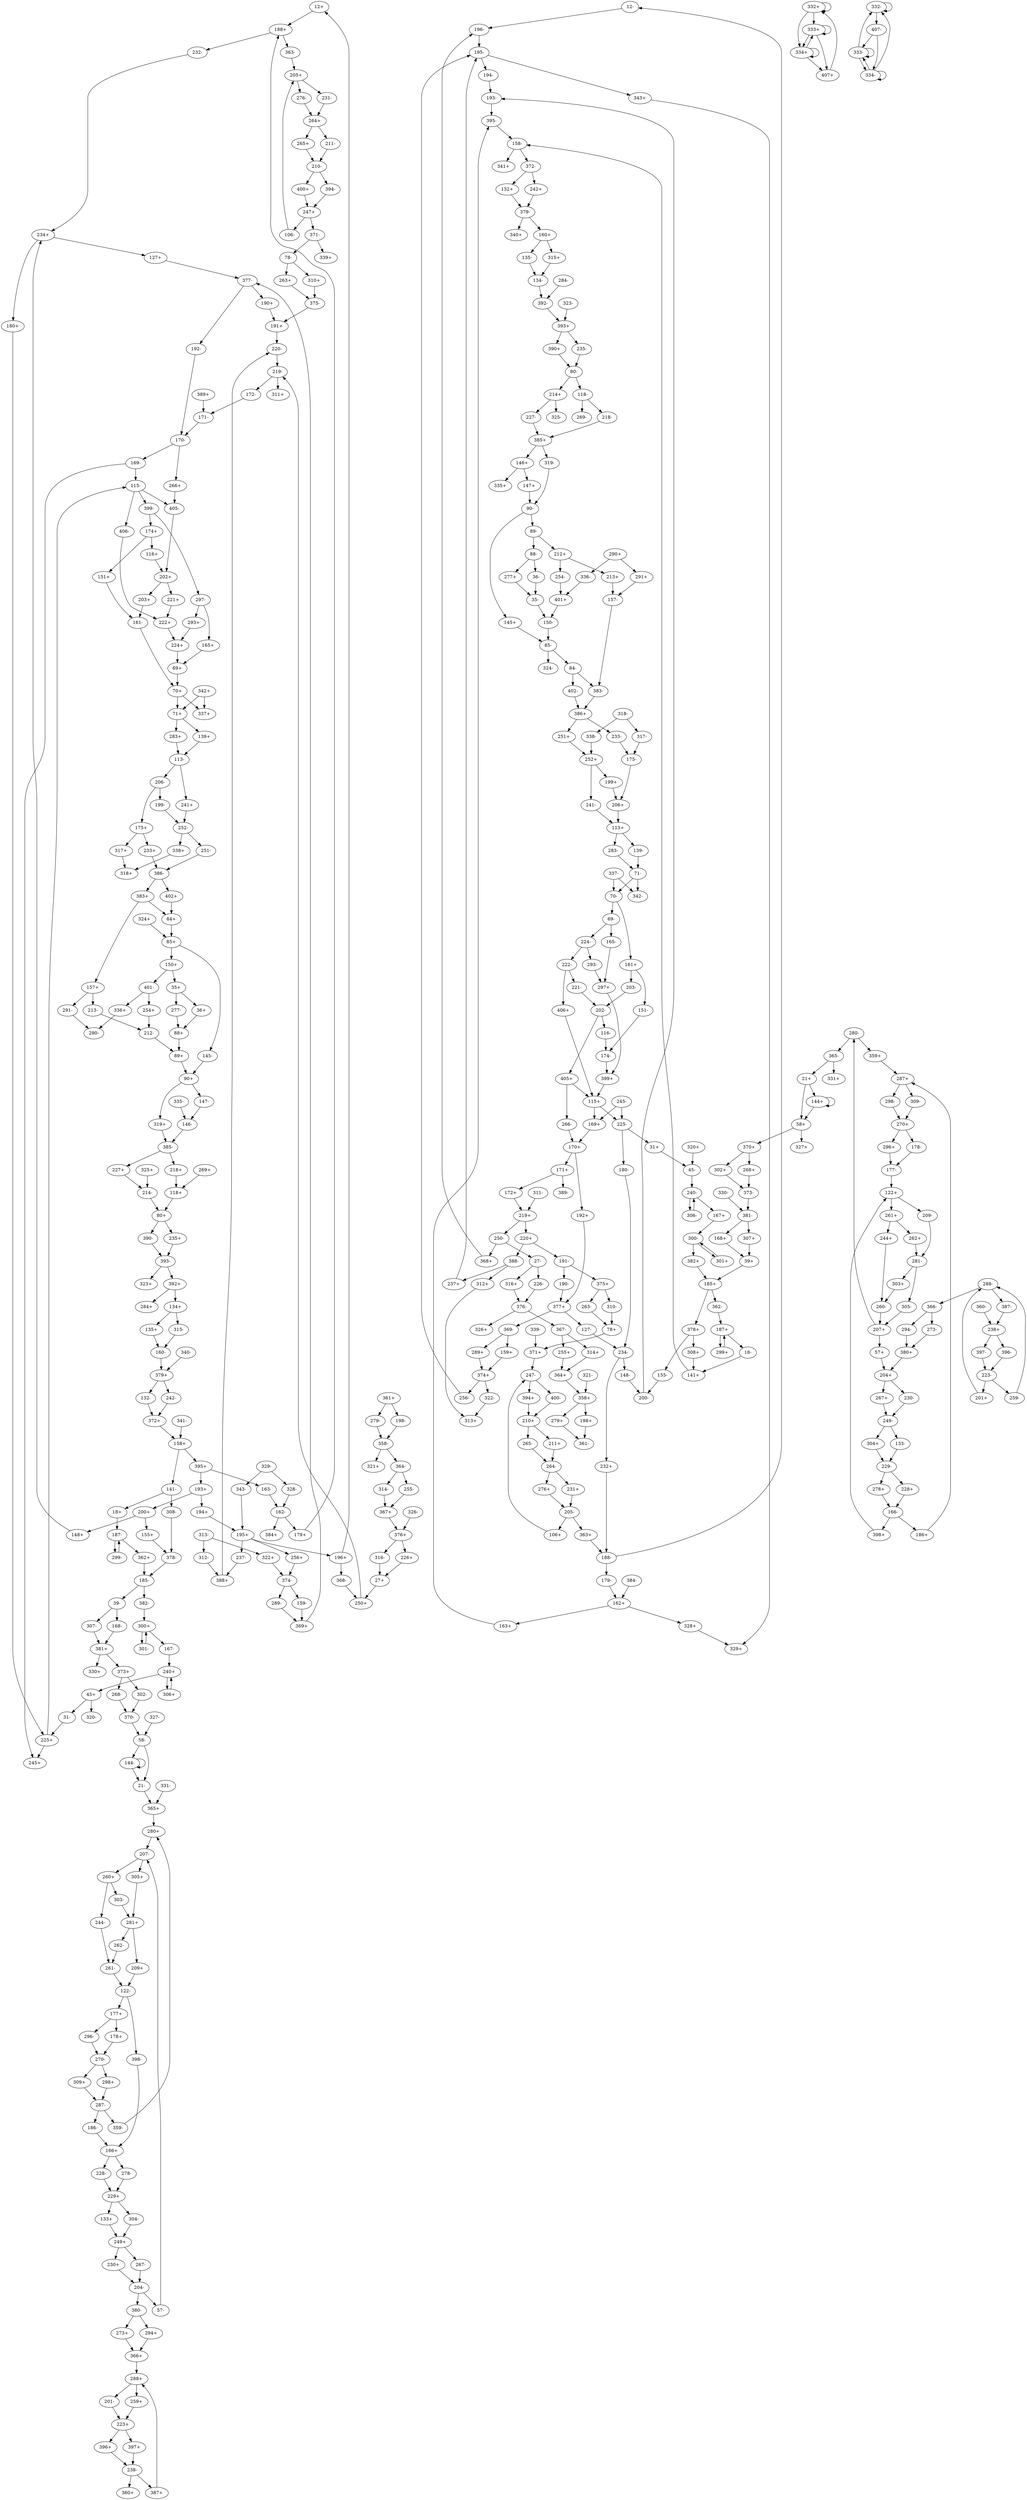 digraph adj {
graph [k=96]
edge [d=-95]
"12+" [l=21514 C=1266502]
"12-" [l=21514 C=1266502]
"18+" [l=40228 C=1728838]
"18-" [l=40228 C=1728838]
"21+" [l=79427 C=3380368]
"21-" [l=79427 C=3380368]
"27+" [l=26540 C=1799452]
"27-" [l=26540 C=1799452]
"31+" [l=14467 C=687254]
"31-" [l=14467 C=687254]
"35+" [l=133 C=4060]
"35-" [l=133 C=4060]
"36+" [l=191 C=9031]
"36-" [l=191 C=9031]
"39+" [l=44740 C=1947551]
"39-" [l=44740 C=1947551]
"45+" [l=99349 C=4364195]
"45-" [l=99349 C=4364195]
"57+" [l=13005 C=451438]
"57-" [l=13005 C=451438]
"58+" [l=7363 C=287614]
"58-" [l=7363 C=287614]
"69+" [l=160 C=16404]
"69-" [l=160 C=16404]
"70+" [l=110 C=3825]
"70-" [l=110 C=3825]
"71+" [l=183 C=22440]
"71-" [l=183 C=22440]
"78+" [l=543 C=36263]
"78-" [l=543 C=36263]
"80+" [l=225 C=33150]
"80-" [l=225 C=33150]
"84+" [l=110 C=3825]
"84-" [l=110 C=3825]
"85+" [l=126 C=7905]
"85-" [l=126 C=7905]
"88+" [l=127 C=4040]
"88-" [l=127 C=4040]
"89+" [l=97 C=510]
"89-" [l=97 C=510]
"90+" [l=149 C=13770]
"90-" [l=149 C=13770]
"106+" [l=9719 C=437039]
"106-" [l=9719 C=437039]
"113+" [l=536 C=112455]
"113-" [l=536 C=112455]
"115+" [l=173 C=19890]
"115-" [l=173 C=19890]
"116+" [l=157 C=8686]
"116-" [l=157 C=8686]
"118+" [l=188 C=23715]
"118-" [l=188 C=23715]
"122+" [l=212 C=12080]
"122-" [l=212 C=12080]
"127+" [l=271 C=22762]
"127-" [l=271 C=22762]
"132+" [l=191 C=24480]
"132-" [l=191 C=24480]
"133+" [l=191 C=1987]
"133-" [l=191 C=1987]
"134+" [l=200 C=26775]
"134-" [l=200 C=26775]
"135+" [l=191 C=24480]
"135-" [l=191 C=24480]
"139+" [l=191 C=24480]
"139-" [l=191 C=24480]
"141+" [l=740 C=32867]
"141-" [l=740 C=32867]
"144+" [l=2205 C=121982]
"144-" [l=2205 C=121982]
"145+" [l=385 C=44959]
"145-" [l=385 C=44959]
"146+" [l=139 C=11220]
"146-" [l=139 C=11220]
"147+" [l=147 C=13260]
"147-" [l=147 C=13260]
"148+" [l=834 C=118325]
"148-" [l=834 C=118325]
"150+" [l=101 C=1530]
"150-" [l=101 C=1530]
"151+" [l=191 C=5858]
"151-" [l=191 C=5858]
"155+" [l=198 C=5190]
"155-" [l=198 C=5190]
"157+" [l=189 C=13857]
"157-" [l=189 C=13857]
"158+" [l=96 C=255]
"158-" [l=96 C=255]
"159+" [l=191 C=421]
"159-" [l=191 C=421]
"160+" [l=117 C=5610]
"160-" [l=117 C=5610]
"161+" [l=161 C=13999]
"161-" [l=161 C=13999]
"162+" [l=101 C=1338]
"162-" [l=101 C=1338]
"163+" [l=97 C=428]
"163-" [l=97 C=428]
"165+" [l=191 C=5063]
"165-" [l=191 C=5063]
"166+" [l=161 C=5296]
"166-" [l=161 C=5296]
"167+" [l=1464 C=28918]
"167-" [l=1464 C=28918]
"168+" [l=181 C=6154]
"168-" [l=181 C=6154]
"169+" [l=113 C=4590]
"169-" [l=113 C=4590]
"170+" [l=134 C=9945]
"170-" [l=134 C=9945]
"171+" [l=96 C=255]
"171-" [l=96 C=255]
"172+" [l=108 C=3315]
"172-" [l=108 C=3315]
"174+" [l=117 C=5042]
"174-" [l=117 C=5042]
"175+" [l=183 C=13862]
"175-" [l=183 C=13862]
"177+" [l=96 C=57]
"177-" [l=96 C=57]
"178+" [l=191 C=3018]
"178-" [l=191 C=3018]
"179+" [l=201 C=7103]
"179-" [l=201 C=7103]
"180+" [l=341 C=11297]
"180-" [l=341 C=11297]
"185+" [l=147 C=4418]
"185-" [l=147 C=4418]
"186+" [l=1013 C=19687]
"186-" [l=1013 C=19687]
"187+" [l=118 C=609]
"187-" [l=118 C=609]
"188+" [l=159 C=9564]
"188-" [l=159 C=9564]
"190+" [l=153 C=8699]
"190-" [l=153 C=8699]
"191+" [l=96 C=236]
"191-" [l=96 C=236]
"192+" [l=189 C=7636]
"192-" [l=189 C=7636]
"193+" [l=96 C=255]
"193-" [l=96 C=255]
"194+" [l=96 C=255]
"194-" [l=96 C=255]
"195+" [l=96 C=255]
"195-" [l=96 C=255]
"196+" [l=96 C=203]
"196-" [l=96 C=203]
"198+" [l=184 C=5937]
"198-" [l=184 C=5937]
"199+" [l=181 C=20311]
"199-" [l=181 C=20311]
"200+" [l=98 C=716]
"200-" [l=98 C=716]
"201+" [l=275 C=3989]
"201-" [l=275 C=3989]
"202+" [l=99 C=975]
"202-" [l=99 C=975]
"203+" [l=125 C=4316]
"203-" [l=125 C=4316]
"204+" [l=140 C=2997]
"204-" [l=140 C=2997]
"205+" [l=134 C=3998]
"205-" [l=134 C=3998]
"206+" [l=105 C=2550]
"206-" [l=105 C=2550]
"207+" [l=152 C=4445]
"207-" [l=152 C=4445]
"209+" [l=206 C=3702]
"209-" [l=206 C=3702]
"210+" [l=157 C=3580]
"210-" [l=157 C=3580]
"211+" [l=191 C=3542]
"211-" [l=191 C=3542]
"212+" [l=159 C=16320]
"212-" [l=159 C=16320]
"213+" [l=97 C=456]
"213-" [l=97 C=456]
"214+" [l=188 C=12929]
"214-" [l=188 C=12929]
"218+" [l=98 C=765]
"218-" [l=98 C=765]
"219+" [l=110 C=3825]
"219-" [l=110 C=3825]
"220+" [l=100 C=1275]
"220-" [l=100 C=1275]
"221+" [l=96 C=104]
"221-" [l=96 C=104]
"222+" [l=102 C=980]
"222-" [l=102 C=980]
"223+" [l=146 C=1961]
"223-" [l=146 C=1961]
"224+" [l=118 C=5364]
"224-" [l=118 C=5364]
"225+" [l=186 C=10368]
"225-" [l=186 C=10368]
"226+" [l=191 C=6029]
"226-" [l=191 C=6029]
"227+" [l=98 C=371]
"227-" [l=98 C=371]
"228+" [l=215 C=2447]
"228-" [l=215 C=2447]
"229+" [l=146 C=1981]
"229-" [l=146 C=1981]
"230+" [l=419 C=8815]
"230-" [l=419 C=8815]
"231+" [l=191 C=3406]
"231-" [l=191 C=3406]
"232+" [l=600 C=33530]
"232-" [l=600 C=33530]
"233+" [l=103 C=1870]
"233-" [l=103 C=1870]
"234+" [l=171 C=15671]
"234-" [l=171 C=15671]
"235+" [l=191 C=12386]
"235-" [l=191 C=12386]
"237+" [l=100 C=411]
"237-" [l=100 C=411]
"238+" [l=161 C=4246]
"238-" [l=161 C=4246]
"240+" [l=271 C=8761]
"240-" [l=271 C=8761]
"241+" [l=191 C=4302]
"241-" [l=191 C=4302]
"242+" [l=191 C=4222]
"242-" [l=191 C=4222]
"244+" [l=354 C=7348]
"244-" [l=354 C=7348]
"245+" [l=129 C=87]
"245-" [l=129 C=87]
"247+" [l=244 C=9527]
"247-" [l=244 C=9527]
"249+" [l=203 C=5455]
"249-" [l=203 C=5455]
"250+" [l=100 C=849]
"250-" [l=100 C=849]
"251+" [l=103 C=2040]
"251-" [l=103 C=2040]
"252+" [l=97 C=510]
"252-" [l=97 C=510]
"254+" [l=97 C=510]
"254-" [l=97 C=510]
"255+" [l=181 C=6478]
"255-" [l=181 C=6478]
"256+" [l=100 C=679]
"256-" [l=100 C=679]
"259+" [l=275 C=3995]
"259-" [l=275 C=3995]
"260+" [l=127 C=2028]
"260-" [l=127 C=2028]
"261+" [l=110 C=812]
"261-" [l=110 C=812]
"262+" [l=191 C=2860]
"262-" [l=191 C=2860]
"263+" [l=191 C=4636]
"263-" [l=191 C=4636]
"264+" [l=144 C=4176]
"264-" [l=144 C=4176]
"265+" [l=191 C=2762]
"265-" [l=191 C=2762]
"266+" [l=191 C=5157]
"266-" [l=191 C=5157]
"267+" [l=419 C=9385]
"267-" [l=419 C=9385]
"268+" [l=180 C=3511]
"268-" [l=180 C=3511]
"269+" [l=98 C=22]
"269-" [l=98 C=22]
"270+" [l=136 C=3147]
"270-" [l=136 C=3147]
"273+" [l=183 C=814]
"273-" [l=183 C=814]
"276+" [l=191 C=2720]
"276-" [l=191 C=2720]
"277+" [l=191 C=8744]
"277-" [l=191 C=8744]
"278+" [l=215 C=3518]
"278-" [l=215 C=3518]
"279+" [l=185 C=374]
"279-" [l=185 C=374]
"280+" [l=101 C=321]
"280-" [l=101 C=321]
"281+" [l=134 C=2994]
"281-" [l=134 C=2994]
"283+" [l=191 C=3681]
"283-" [l=191 C=3681]
"284+" [l=150 C=130]
"284-" [l=150 C=130]
"287+" [l=137 C=2305]
"287-" [l=137 C=2305]
"288+" [l=130 C=1770]
"288-" [l=130 C=1770]
"289+" [l=191 C=3410]
"289-" [l=191 C=3410]
"290+" [l=122 C=110]
"290-" [l=122 C=110]
"291+" [l=97 C=4]
"291-" [l=97 C=4]
"293+" [l=168 C=4708]
"293-" [l=168 C=4708]
"294+" [l=184 C=1696]
"294-" [l=184 C=1696]
"296+" [l=191 C=2653]
"296-" [l=191 C=2653]
"297+" [l=118 C=2573]
"297-" [l=118 C=2573]
"298+" [l=191 C=2138]
"298-" [l=191 C=2138]
"299+" [l=165 C=712]
"299-" [l=165 C=712]
"300+" [l=119 C=702]
"300-" [l=119 C=702]
"301+" [l=179 C=619]
"301-" [l=179 C=619]
"302+" [l=181 C=356]
"302-" [l=181 C=356]
"303+" [l=219 C=3063]
"303-" [l=219 C=3063]
"304+" [l=191 C=1985]
"304-" [l=191 C=1985]
"305+" [l=251 C=4208]
"305-" [l=251 C=4208]
"306+" [l=126 C=395]
"306-" [l=126 C=395]
"307+" [l=182 C=396]
"307-" [l=182 C=396]
"308+" [l=100 C=25]
"308-" [l=100 C=25]
"309+" [l=191 C=1784]
"309-" [l=191 C=1784]
"310+" [l=191 C=474]
"310-" [l=191 C=474]
"311+" [l=120 C=64]
"311-" [l=120 C=64]
"312+" [l=100 C=10]
"312-" [l=100 C=10]
"313+" [l=162 C=354]
"313-" [l=162 C=354]
"314+" [l=182 C=273]
"314-" [l=182 C=273]
"315+" [l=191 C=365]
"315-" [l=191 C=365]
"316+" [l=191 C=552]
"316-" [l=191 C=552]
"317+" [l=103 C=18]
"317-" [l=103 C=18]
"318+" [l=133 C=172]
"318-" [l=133 C=172]
"319+" [l=191 C=224]
"319-" [l=191 C=224]
"320+" [l=137 C=90]
"320-" [l=137 C=90]
"321+" [l=109 C=49]
"321-" [l=109 C=49]
"322+" [l=100 C=10]
"322-" [l=100 C=10]
"323+" [l=131 C=106]
"323-" [l=131 C=106]
"324+" [l=149 C=184]
"324-" [l=149 C=184]
"325+" [l=98 C=11]
"325-" [l=98 C=11]
"326+" [l=129 C=78]
"326-" [l=129 C=78]
"327+" [l=127 C=79]
"327-" [l=127 C=79]
"328+" [l=97 C=10]
"328-" [l=97 C=10]
"329+" [l=124 C=160]
"329-" [l=124 C=160]
"330+" [l=145 C=134]
"330-" [l=145 C=134]
"331+" [l=120 C=75]
"331-" [l=120 C=75]
"332+" [l=96 C=255]
"332-" [l=96 C=255]
"333+" [l=191 C=4772]
"333-" [l=191 C=4772]
"334+" [l=191 C=4150]
"334-" [l=191 C=4150]
"335+" [l=115 C=72]
"335-" [l=115 C=72]
"336+" [l=97 C=4]
"336-" [l=97 C=4]
"337+" [l=113 C=37]
"337-" [l=113 C=37]
"338+" [l=103 C=41]
"338-" [l=103 C=41]
"339+" [l=136 C=112]
"339-" [l=136 C=112]
"340+" [l=140 C=116]
"340-" [l=140 C=116]
"341+" [l=101 C=13]
"341-" [l=101 C=13]
"342+" [l=105 C=25]
"342-" [l=105 C=25]
"343+" [l=97 C=4]
"343-" [l=97 C=4]
"358+" [l=116934 C=6346963]
"358-" [l=116934 C=6346963]
"359+" [l=10092 C=323194]
"359-" [l=10092 C=323194]
"360+" [l=313532 C=12452954]
"360-" [l=313532 C=12452954]
"361+" [l=89757 C=4646487]
"361-" [l=89757 C=4646487]
"362+" [l=250309 C=10488732]
"362-" [l=250309 C=10488732]
"363+" [l=156580 C=9200425]
"363-" [l=156580 C=9200425]
"364+" [l=54291 C=2986133]
"364-" [l=54291 C=2986133]
"365+" [l=543453 C=20999861]
"365-" [l=543453 C=20999861]
"366+" [l=105483 C=3677851]
"366-" [l=105483 C=3677851]
"367+" [l=116048 C=6906206]
"367-" [l=116048 C=6906206]
"368+" [l=16834 C=1184529]
"368-" [l=16834 C=1184529]
"369+" [l=26106 C=1774881]
"369-" [l=26106 C=1774881]
"370+" [l=29354 C=1197470]
"370-" [l=29354 C=1197470]
"371+" [l=154622 C=8507517]
"371-" [l=154622 C=8507517]
"372+" [l=717 C=158610]
"372-" [l=717 C=158610]
"373+" [l=47994 C=1947353]
"373-" [l=47994 C=1947353]
"374+" [l=33622 C=2417298]
"374-" [l=33622 C=2417298]
"375+" [l=70108 C=4058360]
"375-" [l=70108 C=4058360]
"376+" [l=72294 C=4699871]
"376-" [l=72294 C=4699871]
"377+" [l=163 C=17017]
"377-" [l=163 C=17017]
"378+" [l=101037 C=5074500]
"378-" [l=101037 C=5074500]
"379+" [l=905 C=206550]
"379-" [l=905 C=206550]
"380+" [l=228939 C=8510291]
"380-" [l=228939 C=8510291]
"381+" [l=46795 C=2018164]
"381-" [l=46795 C=2018164]
"382+" [l=48092 C=2065243]
"382-" [l=48092 C=2065243]
"383+" [l=215 C=30600]
"383-" [l=215 C=30600]
"384+" [l=267313 C=11309580]
"384-" [l=267313 C=11309580]
"385+" [l=296 C=51255]
"385-" [l=296 C=51255]
"386+" [l=429 C=85170]
"386-" [l=429 C=85170]
"387+" [l=24212 C=805747]
"387-" [l=24212 C=805747]
"388+" [l=55063 C=3730071]
"388-" [l=55063 C=3730071]
"389+" [l=536282 C=25123821]
"389-" [l=536282 C=25123821]
"390+" [l=191 C=24480]
"390-" [l=191 C=24480]
"392+" [l=275 C=45900]
"392-" [l=275 C=45900]
"393+" [l=442 C=88485]
"393-" [l=442 C=88485]
"394+" [l=747 C=24180]
"394-" [l=747 C=24180]
"395+" [l=223 C=32640]
"395-" [l=223 C=32640]
"396+" [l=315 C=5561]
"396-" [l=315 C=5561]
"397+" [l=315 C=6649]
"397-" [l=315 C=6649]
"398+" [l=1301 C=28404]
"398-" [l=1301 C=28404]
"399+" [l=120 C=6375]
"399-" [l=120 C=6375]
"400+" [l=747 C=21499]
"400-" [l=747 C=21499]
"401+" [l=137 C=10449]
"401-" [l=137 C=10449]
"402+" [l=215 C=15646]
"402-" [l=215 C=15646]
"405+" [l=204 C=17474]
"405-" [l=204 C=17474]
"406+" [l=209 C=8045]
"406-" [l=209 C=8045]
"407+" [l=97 C=510]
"407-" [l=97 C=510]
"12+" -> "188+"
"12-" -> "196-"
"18+" -> "187-"
"18-" -> "141+"
"21+" -> "58+"
"21+" -> "144+"
"21-" -> "365+"
"27+" -> "250+"
"27-" -> "226-"
"27-" -> "316+"
"31+" -> "45-"
"31-" -> "225+"
"35+" -> "36+"
"35+" -> "277-"
"35-" -> "150-"
"36+" -> "88+"
"36-" -> "35-"
"39+" -> "185+"
"39-" -> "168-"
"39-" -> "307-"
"45+" -> "31-"
"45+" -> "320-"
"45-" -> "240-"
"57+" -> "204+"
"57-" -> "207-"
"58+" -> "327+"
"58+" -> "370+"
"58-" -> "21-"
"58-" -> "144-"
"69+" -> "70+"
"69-" -> "165-"
"69-" -> "224-"
"70+" -> "71+"
"70+" -> "337+"
"70-" -> "69-"
"70-" -> "161+"
"71+" -> "139+"
"71+" -> "283+"
"71-" -> "342-"
"71-" -> "70-"
"78+" -> "371+"
"78-" -> "263+"
"78-" -> "310+"
"80+" -> "235+"
"80+" -> "390-"
"80-" -> "118-"
"80-" -> "214+"
"84+" -> "85+"
"84-" -> "383-"
"84-" -> "402-"
"85+" -> "145-"
"85+" -> "150+"
"85-" -> "324-"
"85-" -> "84-"
"88+" -> "89+"
"88-" -> "36-"
"88-" -> "277+"
"89+" -> "90+"
"89-" -> "88-"
"89-" -> "212+"
"90+" -> "147-"
"90+" -> "319+"
"90-" -> "145+"
"90-" -> "89-"
"106+" -> "247-"
"106-" -> "205+"
"113+" -> "139-"
"113+" -> "283-"
"113-" -> "241+"
"113-" -> "206-"
"115+" -> "225-"
"115+" -> "169+"
"115-" -> "399-"
"115-" -> "405-"
"115-" -> "406-"
"116+" -> "202+"
"116-" -> "174-"
"118+" -> "80+"
"118-" -> "218-"
"118-" -> "269-"
"122+" -> "209-"
"122+" -> "261+"
"122-" -> "398-"
"122-" -> "177+"
"127+" -> "377-"
"127-" -> "234-"
"132+" -> "379-"
"132-" -> "372+"
"133+" -> "249+"
"133-" -> "229-"
"134+" -> "135+"
"134+" -> "315-"
"134-" -> "392-"
"135+" -> "160-"
"135-" -> "134-"
"139+" -> "113-"
"139-" -> "71-"
"141+" -> "158-"
"141-" -> "18+"
"141-" -> "308-"
"144+" -> "58+"
"144+" -> "144+"
"144-" -> "21-"
"144-" -> "144-"
"145+" -> "85-"
"145-" -> "90+"
"146+" -> "147+"
"146+" -> "335+"
"146-" -> "385-"
"147+" -> "90-"
"147-" -> "146-"
"148+" -> "234+"
"148-" -> "200-"
"150+" -> "35+"
"150+" -> "401-"
"150-" -> "85-"
"151+" -> "161-"
"151-" -> "174-"
"155+" -> "378-"
"155-" -> "200-"
"157+" -> "213-"
"157+" -> "291-"
"157-" -> "383-"
"158+" -> "141-"
"158+" -> "395+"
"158-" -> "341+"
"158-" -> "372-"
"159+" -> "374+"
"159-" -> "369+"
"160+" -> "135-"
"160+" -> "315+"
"160-" -> "379+"
"161+" -> "151-"
"161+" -> "203-"
"161-" -> "70+"
"162+" -> "163+"
"162+" -> "328+"
"162-" -> "179+"
"162-" -> "384+"
"163+" -> "395-"
"163-" -> "162-"
"165+" -> "69+"
"165-" -> "297+"
"166+" -> "228-"
"166+" -> "278-"
"166-" -> "186+"
"166-" -> "398+"
"167+" -> "300-"
"167-" -> "240+"
"168+" -> "39+"
"168-" -> "381+"
"169+" -> "170+"
"169-" -> "115-"
"169-" -> "245+"
"170+" -> "192+"
"170+" -> "171+"
"170-" -> "266+"
"170-" -> "169-"
"171+" -> "172+"
"171+" -> "389-"
"171-" -> "170-"
"172+" -> "219+"
"172-" -> "171-"
"174+" -> "116+"
"174+" -> "151+"
"174-" -> "399+"
"175+" -> "233+"
"175+" -> "317+"
"175-" -> "206+"
"177+" -> "178+"
"177+" -> "296-"
"177-" -> "122+"
"178+" -> "270-"
"178-" -> "177-"
"179+" -> "188+"
"179-" -> "162+"
"180+" -> "225+"
"180-" -> "234-"
"185+" -> "362-"
"185+" -> "378+"
"185-" -> "39-"
"185-" -> "382-"
"186+" -> "287+"
"186-" -> "166+"
"187+" -> "18-"
"187+" -> "299+"
"187-" -> "299-"
"187-" -> "362+"
"188+" -> "232-"
"188+" -> "363-"
"188-" -> "12-"
"188-" -> "179-"
"190+" -> "191+"
"190-" -> "377+"
"191+" -> "220-"
"191-" -> "190-"
"191-" -> "375+"
"192+" -> "377+"
"192-" -> "170-"
"193+" -> "194+"
"193+" -> "200+"
"193-" -> "395-"
"194+" -> "195+"
"194-" -> "193-"
"195+" -> "196+"
"195+" -> "237-"
"195+" -> "256+"
"195-" -> "194-"
"195-" -> "343+"
"196+" -> "12+"
"196+" -> "368-"
"196-" -> "195-"
"198+" -> "361-"
"198-" -> "358-"
"199+" -> "206+"
"199-" -> "252-"
"200+" -> "148+"
"200+" -> "155+"
"200-" -> "193-"
"201+" -> "288-"
"201-" -> "223+"
"202+" -> "203+"
"202+" -> "221+"
"202-" -> "116-"
"202-" -> "405+"
"203+" -> "161-"
"203-" -> "202-"
"204+" -> "230-"
"204+" -> "267+"
"204-" -> "57-"
"204-" -> "380-"
"205+" -> "231-"
"205+" -> "276-"
"205-" -> "106+"
"205-" -> "363+"
"206+" -> "113+"
"206-" -> "175+"
"206-" -> "199-"
"207+" -> "57+"
"207+" -> "280-"
"207-" -> "260+"
"207-" -> "305+"
"209+" -> "122-"
"209-" -> "281-"
"210+" -> "211+"
"210+" -> "265-"
"210-" -> "394-"
"210-" -> "400+"
"211+" -> "264-"
"211-" -> "210-"
"212+" -> "213+"
"212+" -> "254-"
"212-" -> "89+"
"213+" -> "157-"
"213-" -> "212-"
"214+" -> "227-"
"214+" -> "325-"
"214-" -> "80+"
"218+" -> "118+"
"218-" -> "385+"
"219+" -> "220+"
"219+" -> "250-"
"219-" -> "172-"
"219-" -> "311+"
"220+" -> "191-"
"220+" -> "388-"
"220-" -> "219-"
"221+" -> "222+"
"221-" -> "202-"
"222+" -> "224+"
"222-" -> "221-"
"222-" -> "406+"
"223+" -> "396+"
"223+" -> "397+"
"223-" -> "201+"
"223-" -> "259-"
"224+" -> "69+"
"224-" -> "222-"
"224-" -> "293-"
"225+" -> "115-"
"225+" -> "245+"
"225-" -> "31+"
"225-" -> "180-"
"226+" -> "27+"
"226-" -> "376-"
"227+" -> "214-"
"227-" -> "385+"
"228+" -> "166-"
"228-" -> "229+"
"229+" -> "133+"
"229+" -> "304-"
"229-" -> "228+"
"229-" -> "278+"
"230+" -> "204-"
"230-" -> "249-"
"231+" -> "205-"
"231-" -> "264+"
"232+" -> "188-"
"232-" -> "234+"
"233+" -> "386-"
"233-" -> "175-"
"234+" -> "127+"
"234+" -> "180+"
"234-" -> "148-"
"234-" -> "232+"
"235+" -> "393-"
"235-" -> "80-"
"237+" -> "195-"
"237-" -> "388+"
"238+" -> "396-"
"238+" -> "397-"
"238-" -> "360+"
"238-" -> "387+"
"240+" -> "45+"
"240+" -> "306+"
"240-" -> "167+"
"240-" -> "306-"
"241+" -> "252-"
"241-" -> "113+"
"242+" -> "379-"
"242-" -> "372+"
"244+" -> "260-"
"244-" -> "261-"
"245-" -> "225-"
"245-" -> "169+"
"247+" -> "106-"
"247+" -> "371-"
"247-" -> "394+"
"247-" -> "400-"
"249+" -> "230+"
"249+" -> "267-"
"249-" -> "133-"
"249-" -> "304+"
"250+" -> "219-"
"250-" -> "27-"
"250-" -> "368+"
"251+" -> "252+"
"251-" -> "386-"
"252+" -> "199+"
"252+" -> "241-"
"252-" -> "251-"
"252-" -> "338+"
"254+" -> "212-"
"254-" -> "401+"
"255+" -> "364+"
"255-" -> "367+"
"256+" -> "374-"
"256-" -> "195-"
"259+" -> "223+"
"259-" -> "288-"
"260+" -> "244-"
"260+" -> "303-"
"260-" -> "207+"
"261+" -> "244+"
"261+" -> "262+"
"261-" -> "122-"
"262+" -> "281-"
"262-" -> "261-"
"263+" -> "375-"
"263-" -> "78+"
"264+" -> "211-"
"264+" -> "265+"
"264-" -> "231+"
"264-" -> "276+"
"265+" -> "210-"
"265-" -> "264-"
"266+" -> "405-"
"266-" -> "170+"
"267+" -> "249-"
"267-" -> "204-"
"268+" -> "373-"
"268-" -> "370-"
"269+" -> "118+"
"270+" -> "178-"
"270+" -> "296+"
"270-" -> "298+"
"270-" -> "309+"
"273+" -> "366+"
"273-" -> "380+"
"276+" -> "205-"
"276-" -> "264+"
"277+" -> "35-"
"277-" -> "88+"
"278+" -> "166-"
"278-" -> "229+"
"279+" -> "361-"
"279-" -> "358-"
"280+" -> "207-"
"280-" -> "359+"
"280-" -> "365-"
"281+" -> "209+"
"281+" -> "262-"
"281-" -> "303+"
"281-" -> "305-"
"283+" -> "113-"
"283-" -> "71-"
"284-" -> "392-"
"287+" -> "298-"
"287+" -> "309-"
"287-" -> "186-"
"287-" -> "359-"
"288+" -> "201-"
"288+" -> "259+"
"288-" -> "366-"
"288-" -> "387-"
"289+" -> "374+"
"289-" -> "369+"
"290+" -> "291+"
"290+" -> "336-"
"291+" -> "157-"
"291-" -> "290-"
"293+" -> "224+"
"293-" -> "297+"
"294+" -> "366+"
"294-" -> "380+"
"296+" -> "177-"
"296-" -> "270-"
"297+" -> "399+"
"297-" -> "165+"
"297-" -> "293+"
"298+" -> "287-"
"298-" -> "270+"
"299+" -> "187+"
"299-" -> "187-"
"300+" -> "167-"
"300+" -> "301-"
"300-" -> "301+"
"300-" -> "382+"
"301+" -> "300-"
"301-" -> "300+"
"302+" -> "373-"
"302-" -> "370-"
"303+" -> "260-"
"303-" -> "281+"
"304+" -> "229-"
"304-" -> "249+"
"305+" -> "281+"
"305-" -> "207+"
"306+" -> "240+"
"306-" -> "240-"
"307+" -> "39+"
"307-" -> "381+"
"308+" -> "141+"
"308-" -> "378-"
"309+" -> "287-"
"309-" -> "270+"
"310+" -> "375-"
"310-" -> "78+"
"311-" -> "219+"
"312+" -> "313+"
"312-" -> "388+"
"313-" -> "312-"
"313-" -> "322+"
"314+" -> "364+"
"314-" -> "367+"
"315+" -> "134-"
"315-" -> "160-"
"316+" -> "376-"
"316-" -> "27+"
"317+" -> "318+"
"317-" -> "175-"
"318-" -> "317-"
"318-" -> "338-"
"319+" -> "385-"
"319-" -> "90-"
"320+" -> "45-"
"321-" -> "358+"
"322+" -> "374-"
"322-" -> "313+"
"323-" -> "393+"
"324+" -> "85+"
"325+" -> "214-"
"326-" -> "376+"
"327-" -> "58-"
"328+" -> "329+"
"328-" -> "162-"
"329-" -> "328-"
"329-" -> "343-"
"330-" -> "381-"
"331-" -> "365+"
"332+" -> "332+"
"332+" -> "333+"
"332+" -> "334+"
"332-" -> "332-"
"332-" -> "407-"
"333+" -> "333+"
"333+" -> "334+"
"333+" -> "407+"
"333-" -> "333-"
"333-" -> "334-"
"333-" -> "332-"
"334+" -> "333+"
"334+" -> "334+"
"334+" -> "407+"
"334-" -> "333-"
"334-" -> "334-"
"334-" -> "332-"
"335-" -> "146-"
"336+" -> "290-"
"336-" -> "401+"
"337-" -> "342-"
"337-" -> "70-"
"338+" -> "318+"
"338-" -> "252+"
"339-" -> "371+"
"340-" -> "379+"
"341-" -> "158+"
"342+" -> "71+"
"342+" -> "337+"
"343+" -> "329+"
"343-" -> "195+"
"358+" -> "198+"
"358+" -> "279+"
"358-" -> "321+"
"358-" -> "364-"
"359+" -> "287+"
"359-" -> "280+"
"360-" -> "238+"
"361+" -> "198-"
"361+" -> "279-"
"362+" -> "185-"
"362-" -> "187+"
"363+" -> "188-"
"363-" -> "205+"
"364+" -> "358+"
"364-" -> "255-"
"364-" -> "314-"
"365+" -> "280+"
"365-" -> "21+"
"365-" -> "331+"
"366+" -> "288+"
"366-" -> "273-"
"366-" -> "294-"
"367+" -> "376+"
"367-" -> "255+"
"367-" -> "314+"
"368+" -> "196-"
"368-" -> "250+"
"369+" -> "377-"
"369-" -> "159+"
"369-" -> "289+"
"370+" -> "268+"
"370+" -> "302+"
"370-" -> "58-"
"371+" -> "247-"
"371-" -> "78-"
"371-" -> "339+"
"372+" -> "158+"
"372-" -> "132+"
"372-" -> "242+"
"373+" -> "268-"
"373+" -> "302-"
"373-" -> "381-"
"374+" -> "256-"
"374+" -> "322-"
"374-" -> "159-"
"374-" -> "289-"
"375+" -> "263-"
"375+" -> "310-"
"375-" -> "191+"
"376+" -> "226+"
"376+" -> "316-"
"376-" -> "326+"
"376-" -> "367-"
"377+" -> "127-"
"377+" -> "369-"
"377-" -> "190+"
"377-" -> "192-"
"378+" -> "155-"
"378+" -> "308+"
"378-" -> "185-"
"379+" -> "132-"
"379+" -> "242-"
"379-" -> "340+"
"379-" -> "160+"
"380+" -> "204+"
"380-" -> "273+"
"380-" -> "294+"
"381+" -> "330+"
"381+" -> "373+"
"381-" -> "168+"
"381-" -> "307+"
"382+" -> "185+"
"382-" -> "300+"
"383+" -> "157+"
"383+" -> "84+"
"383-" -> "386+"
"384-" -> "162+"
"385+" -> "146+"
"385+" -> "319-"
"385-" -> "218+"
"385-" -> "227+"
"386+" -> "233-"
"386+" -> "251+"
"386-" -> "383+"
"386-" -> "402+"
"387+" -> "288+"
"387-" -> "238+"
"388+" -> "220-"
"388-" -> "237+"
"388-" -> "312+"
"389+" -> "171-"
"390+" -> "80-"
"390-" -> "393-"
"392+" -> "134+"
"392+" -> "284+"
"392-" -> "393+"
"393+" -> "235-"
"393+" -> "390+"
"393-" -> "323+"
"393-" -> "392+"
"394+" -> "210+"
"394-" -> "247+"
"395+" -> "163-"
"395+" -> "193+"
"395-" -> "158-"
"396+" -> "238-"
"396-" -> "223-"
"397+" -> "238-"
"397-" -> "223-"
"398+" -> "122+"
"398-" -> "166+"
"399+" -> "115+"
"399-" -> "174+"
"399-" -> "297-"
"400+" -> "247+"
"400-" -> "210+"
"401+" -> "150-"
"401-" -> "254+"
"401-" -> "336+"
"402+" -> "84+"
"402-" -> "386+"
"405+" -> "115+"
"405+" -> "266-"
"405-" -> "202+"
"406+" -> "115+"
"406-" -> "222+"
"407+" -> "332+"
"407-" -> "333-"
"407-" -> "334-"
}
